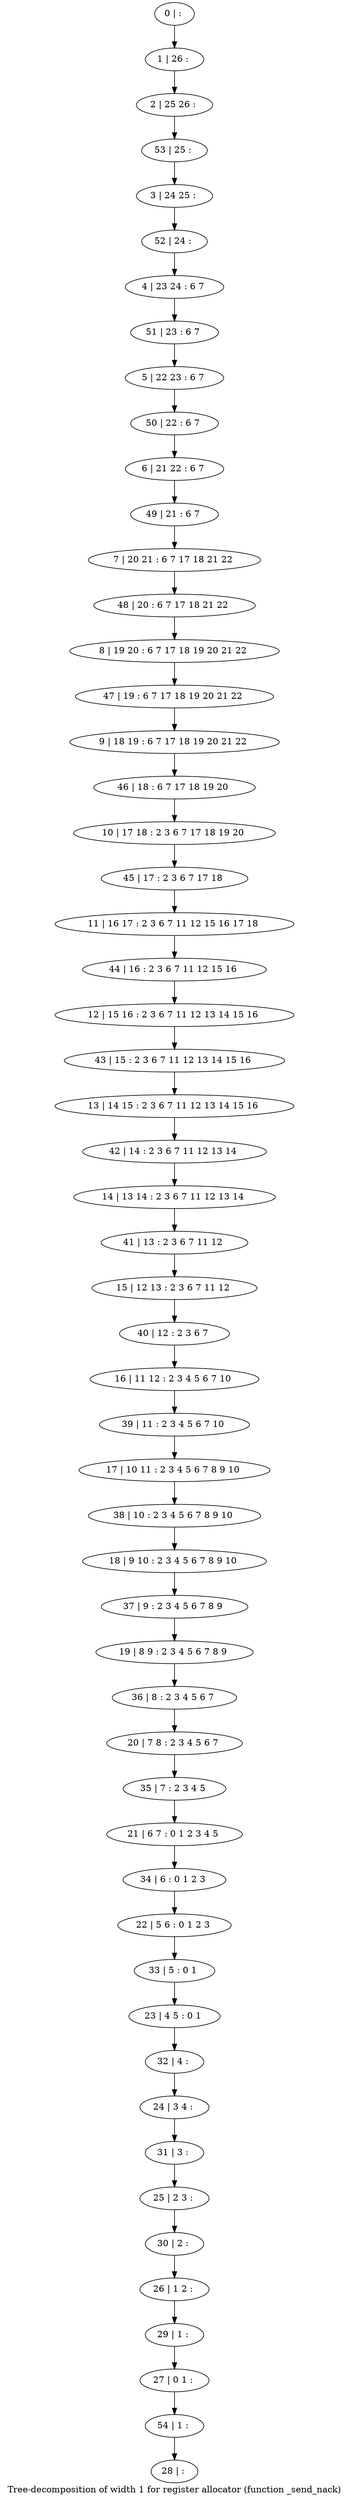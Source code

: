 digraph G {
graph [label="Tree-decomposition of width 1 for register allocator (function _send_nack)"]
0[label="0 | : "];
1[label="1 | 26 : "];
2[label="2 | 25 26 : "];
3[label="3 | 24 25 : "];
4[label="4 | 23 24 : 6 7 "];
5[label="5 | 22 23 : 6 7 "];
6[label="6 | 21 22 : 6 7 "];
7[label="7 | 20 21 : 6 7 17 18 21 22 "];
8[label="8 | 19 20 : 6 7 17 18 19 20 21 22 "];
9[label="9 | 18 19 : 6 7 17 18 19 20 21 22 "];
10[label="10 | 17 18 : 2 3 6 7 17 18 19 20 "];
11[label="11 | 16 17 : 2 3 6 7 11 12 15 16 17 18 "];
12[label="12 | 15 16 : 2 3 6 7 11 12 13 14 15 16 "];
13[label="13 | 14 15 : 2 3 6 7 11 12 13 14 15 16 "];
14[label="14 | 13 14 : 2 3 6 7 11 12 13 14 "];
15[label="15 | 12 13 : 2 3 6 7 11 12 "];
16[label="16 | 11 12 : 2 3 4 5 6 7 10 "];
17[label="17 | 10 11 : 2 3 4 5 6 7 8 9 10 "];
18[label="18 | 9 10 : 2 3 4 5 6 7 8 9 10 "];
19[label="19 | 8 9 : 2 3 4 5 6 7 8 9 "];
20[label="20 | 7 8 : 2 3 4 5 6 7 "];
21[label="21 | 6 7 : 0 1 2 3 4 5 "];
22[label="22 | 5 6 : 0 1 2 3 "];
23[label="23 | 4 5 : 0 1 "];
24[label="24 | 3 4 : "];
25[label="25 | 2 3 : "];
26[label="26 | 1 2 : "];
27[label="27 | 0 1 : "];
28[label="28 | : "];
29[label="29 | 1 : "];
30[label="30 | 2 : "];
31[label="31 | 3 : "];
32[label="32 | 4 : "];
33[label="33 | 5 : 0 1 "];
34[label="34 | 6 : 0 1 2 3 "];
35[label="35 | 7 : 2 3 4 5 "];
36[label="36 | 8 : 2 3 4 5 6 7 "];
37[label="37 | 9 : 2 3 4 5 6 7 8 9 "];
38[label="38 | 10 : 2 3 4 5 6 7 8 9 10 "];
39[label="39 | 11 : 2 3 4 5 6 7 10 "];
40[label="40 | 12 : 2 3 6 7 "];
41[label="41 | 13 : 2 3 6 7 11 12 "];
42[label="42 | 14 : 2 3 6 7 11 12 13 14 "];
43[label="43 | 15 : 2 3 6 7 11 12 13 14 15 16 "];
44[label="44 | 16 : 2 3 6 7 11 12 15 16 "];
45[label="45 | 17 : 2 3 6 7 17 18 "];
46[label="46 | 18 : 6 7 17 18 19 20 "];
47[label="47 | 19 : 6 7 17 18 19 20 21 22 "];
48[label="48 | 20 : 6 7 17 18 21 22 "];
49[label="49 | 21 : 6 7 "];
50[label="50 | 22 : 6 7 "];
51[label="51 | 23 : 6 7 "];
52[label="52 | 24 : "];
53[label="53 | 25 : "];
54[label="54 | 1 : "];
0->1 ;
1->2 ;
29->27 ;
26->29 ;
30->26 ;
25->30 ;
31->25 ;
24->31 ;
32->24 ;
23->32 ;
33->23 ;
22->33 ;
34->22 ;
21->34 ;
35->21 ;
20->35 ;
36->20 ;
19->36 ;
37->19 ;
18->37 ;
38->18 ;
17->38 ;
39->17 ;
16->39 ;
40->16 ;
15->40 ;
41->15 ;
14->41 ;
42->14 ;
13->42 ;
43->13 ;
12->43 ;
44->12 ;
11->44 ;
45->11 ;
10->45 ;
46->10 ;
9->46 ;
47->9 ;
8->47 ;
48->8 ;
7->48 ;
49->7 ;
6->49 ;
50->6 ;
5->50 ;
51->5 ;
4->51 ;
52->4 ;
3->52 ;
53->3 ;
2->53 ;
54->28 ;
27->54 ;
}
